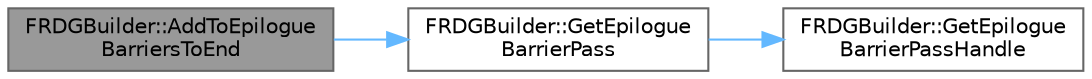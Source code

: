 digraph "FRDGBuilder::AddToEpilogueBarriersToEnd"
{
 // INTERACTIVE_SVG=YES
 // LATEX_PDF_SIZE
  bgcolor="transparent";
  edge [fontname=Helvetica,fontsize=10,labelfontname=Helvetica,labelfontsize=10];
  node [fontname=Helvetica,fontsize=10,shape=box,height=0.2,width=0.4];
  rankdir="LR";
  Node1 [id="Node000001",label="FRDGBuilder::AddToEpilogue\lBarriersToEnd",height=0.2,width=0.4,color="gray40", fillcolor="grey60", style="filled", fontcolor="black",tooltip="Ends the barrier batch in the epilogue of the provided pass."];
  Node1 -> Node2 [id="edge1_Node000001_Node000002",color="steelblue1",style="solid",tooltip=" "];
  Node2 [id="Node000002",label="FRDGBuilder::GetEpilogue\lBarrierPass",height=0.2,width=0.4,color="grey40", fillcolor="white", style="filled",URL="$d5/dac/classFRDGBuilder.html#a54edc8ab6f065083f81c32bf1db47e9d",tooltip=" "];
  Node2 -> Node3 [id="edge2_Node000002_Node000003",color="steelblue1",style="solid",tooltip=" "];
  Node3 [id="Node000003",label="FRDGBuilder::GetEpilogue\lBarrierPassHandle",height=0.2,width=0.4,color="grey40", fillcolor="white", style="filled",URL="$d5/dac/classFRDGBuilder.html#a6ae46019c25a0e67648d52d284b31a96",tooltip="Prologue and Epilogue barrier passes are used to plan transitions around RHI render pass merging,..."];
}
